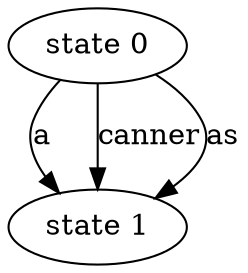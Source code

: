 digraph abc{ 
"state 0" -> "state 1" [ label="a" ]; 
"state 0" -> "state 1" [ label="canner" ]; 
"state 0" -> "state 1" [ label="as" ]; 
}